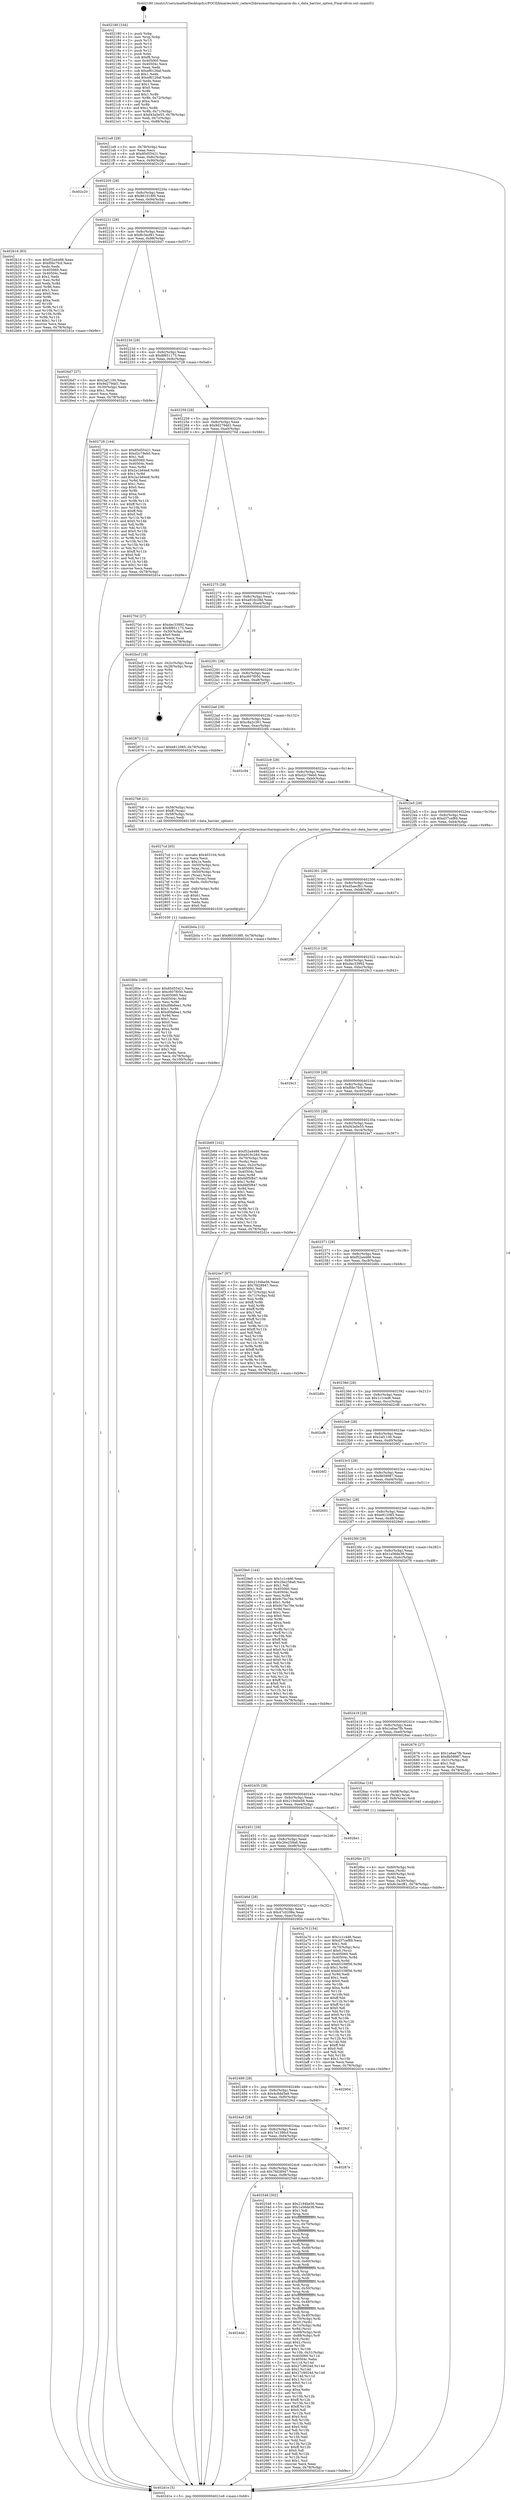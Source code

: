 digraph "0x402180" {
  label = "0x402180 (/mnt/c/Users/mathe/Desktop/tcc/POCII/binaries/extr_radare2librasmarcharmgnuarm-dis.c_data_barrier_option_Final-ollvm.out::main(0))"
  labelloc = "t"
  node[shape=record]

  Entry [label="",width=0.3,height=0.3,shape=circle,fillcolor=black,style=filled]
  "0x4021e8" [label="{
     0x4021e8 [29]\l
     | [instrs]\l
     &nbsp;&nbsp;0x4021e8 \<+3\>: mov -0x78(%rbp),%eax\l
     &nbsp;&nbsp;0x4021eb \<+2\>: mov %eax,%ecx\l
     &nbsp;&nbsp;0x4021ed \<+6\>: sub $0x85d55421,%ecx\l
     &nbsp;&nbsp;0x4021f3 \<+6\>: mov %eax,-0x8c(%rbp)\l
     &nbsp;&nbsp;0x4021f9 \<+6\>: mov %ecx,-0x90(%rbp)\l
     &nbsp;&nbsp;0x4021ff \<+6\>: je 0000000000402c20 \<main+0xaa0\>\l
  }"]
  "0x402c20" [label="{
     0x402c20\l
  }", style=dashed]
  "0x402205" [label="{
     0x402205 [28]\l
     | [instrs]\l
     &nbsp;&nbsp;0x402205 \<+5\>: jmp 000000000040220a \<main+0x8a\>\l
     &nbsp;&nbsp;0x40220a \<+6\>: mov -0x8c(%rbp),%eax\l
     &nbsp;&nbsp;0x402210 \<+5\>: sub $0x861018f0,%eax\l
     &nbsp;&nbsp;0x402215 \<+6\>: mov %eax,-0x94(%rbp)\l
     &nbsp;&nbsp;0x40221b \<+6\>: je 0000000000402b16 \<main+0x996\>\l
  }"]
  Exit [label="",width=0.3,height=0.3,shape=circle,fillcolor=black,style=filled,peripheries=2]
  "0x402b16" [label="{
     0x402b16 [83]\l
     | [instrs]\l
     &nbsp;&nbsp;0x402b16 \<+5\>: mov $0xf52a4488,%eax\l
     &nbsp;&nbsp;0x402b1b \<+5\>: mov $0xf0bc7fc0,%ecx\l
     &nbsp;&nbsp;0x402b20 \<+2\>: xor %edx,%edx\l
     &nbsp;&nbsp;0x402b22 \<+7\>: mov 0x405060,%esi\l
     &nbsp;&nbsp;0x402b29 \<+7\>: mov 0x40504c,%edi\l
     &nbsp;&nbsp;0x402b30 \<+3\>: sub $0x1,%edx\l
     &nbsp;&nbsp;0x402b33 \<+3\>: mov %esi,%r8d\l
     &nbsp;&nbsp;0x402b36 \<+3\>: add %edx,%r8d\l
     &nbsp;&nbsp;0x402b39 \<+4\>: imul %r8d,%esi\l
     &nbsp;&nbsp;0x402b3d \<+3\>: and $0x1,%esi\l
     &nbsp;&nbsp;0x402b40 \<+3\>: cmp $0x0,%esi\l
     &nbsp;&nbsp;0x402b43 \<+4\>: sete %r9b\l
     &nbsp;&nbsp;0x402b47 \<+3\>: cmp $0xa,%edi\l
     &nbsp;&nbsp;0x402b4a \<+4\>: setl %r10b\l
     &nbsp;&nbsp;0x402b4e \<+3\>: mov %r9b,%r11b\l
     &nbsp;&nbsp;0x402b51 \<+3\>: and %r10b,%r11b\l
     &nbsp;&nbsp;0x402b54 \<+3\>: xor %r10b,%r9b\l
     &nbsp;&nbsp;0x402b57 \<+3\>: or %r9b,%r11b\l
     &nbsp;&nbsp;0x402b5a \<+4\>: test $0x1,%r11b\l
     &nbsp;&nbsp;0x402b5e \<+3\>: cmovne %ecx,%eax\l
     &nbsp;&nbsp;0x402b61 \<+3\>: mov %eax,-0x78(%rbp)\l
     &nbsp;&nbsp;0x402b64 \<+5\>: jmp 0000000000402d1e \<main+0xb9e\>\l
  }"]
  "0x402221" [label="{
     0x402221 [28]\l
     | [instrs]\l
     &nbsp;&nbsp;0x402221 \<+5\>: jmp 0000000000402226 \<main+0xa6\>\l
     &nbsp;&nbsp;0x402226 \<+6\>: mov -0x8c(%rbp),%eax\l
     &nbsp;&nbsp;0x40222c \<+5\>: sub $0x8c3ecf81,%eax\l
     &nbsp;&nbsp;0x402231 \<+6\>: mov %eax,-0x98(%rbp)\l
     &nbsp;&nbsp;0x402237 \<+6\>: je 00000000004026d7 \<main+0x557\>\l
  }"]
  "0x40280e" [label="{
     0x40280e [100]\l
     | [instrs]\l
     &nbsp;&nbsp;0x40280e \<+5\>: mov $0x85d55421,%ecx\l
     &nbsp;&nbsp;0x402813 \<+5\>: mov $0xc607f050,%edx\l
     &nbsp;&nbsp;0x402818 \<+7\>: mov 0x405060,%esi\l
     &nbsp;&nbsp;0x40281f \<+8\>: mov 0x40504c,%r8d\l
     &nbsp;&nbsp;0x402827 \<+3\>: mov %esi,%r9d\l
     &nbsp;&nbsp;0x40282a \<+7\>: add $0xd0fa6ee1,%r9d\l
     &nbsp;&nbsp;0x402831 \<+4\>: sub $0x1,%r9d\l
     &nbsp;&nbsp;0x402835 \<+7\>: sub $0xd0fa6ee1,%r9d\l
     &nbsp;&nbsp;0x40283c \<+4\>: imul %r9d,%esi\l
     &nbsp;&nbsp;0x402840 \<+3\>: and $0x1,%esi\l
     &nbsp;&nbsp;0x402843 \<+3\>: cmp $0x0,%esi\l
     &nbsp;&nbsp;0x402846 \<+4\>: sete %r10b\l
     &nbsp;&nbsp;0x40284a \<+4\>: cmp $0xa,%r8d\l
     &nbsp;&nbsp;0x40284e \<+4\>: setl %r11b\l
     &nbsp;&nbsp;0x402852 \<+3\>: mov %r10b,%bl\l
     &nbsp;&nbsp;0x402855 \<+3\>: and %r11b,%bl\l
     &nbsp;&nbsp;0x402858 \<+3\>: xor %r11b,%r10b\l
     &nbsp;&nbsp;0x40285b \<+3\>: or %r10b,%bl\l
     &nbsp;&nbsp;0x40285e \<+3\>: test $0x1,%bl\l
     &nbsp;&nbsp;0x402861 \<+3\>: cmovne %edx,%ecx\l
     &nbsp;&nbsp;0x402864 \<+3\>: mov %ecx,-0x78(%rbp)\l
     &nbsp;&nbsp;0x402867 \<+6\>: mov %eax,-0x100(%rbp)\l
     &nbsp;&nbsp;0x40286d \<+5\>: jmp 0000000000402d1e \<main+0xb9e\>\l
  }"]
  "0x4026d7" [label="{
     0x4026d7 [27]\l
     | [instrs]\l
     &nbsp;&nbsp;0x4026d7 \<+5\>: mov $0x2af1100,%eax\l
     &nbsp;&nbsp;0x4026dc \<+5\>: mov $0x9d279dd1,%ecx\l
     &nbsp;&nbsp;0x4026e1 \<+3\>: mov -0x30(%rbp),%edx\l
     &nbsp;&nbsp;0x4026e4 \<+3\>: cmp $0x1,%edx\l
     &nbsp;&nbsp;0x4026e7 \<+3\>: cmovl %ecx,%eax\l
     &nbsp;&nbsp;0x4026ea \<+3\>: mov %eax,-0x78(%rbp)\l
     &nbsp;&nbsp;0x4026ed \<+5\>: jmp 0000000000402d1e \<main+0xb9e\>\l
  }"]
  "0x40223d" [label="{
     0x40223d [28]\l
     | [instrs]\l
     &nbsp;&nbsp;0x40223d \<+5\>: jmp 0000000000402242 \<main+0xc2\>\l
     &nbsp;&nbsp;0x402242 \<+6\>: mov -0x8c(%rbp),%eax\l
     &nbsp;&nbsp;0x402248 \<+5\>: sub $0x8f851175,%eax\l
     &nbsp;&nbsp;0x40224d \<+6\>: mov %eax,-0x9c(%rbp)\l
     &nbsp;&nbsp;0x402253 \<+6\>: je 0000000000402728 \<main+0x5a8\>\l
  }"]
  "0x4027cd" [label="{
     0x4027cd [65]\l
     | [instrs]\l
     &nbsp;&nbsp;0x4027cd \<+10\>: movabs $0x403104,%rdi\l
     &nbsp;&nbsp;0x4027d7 \<+2\>: xor %ecx,%ecx\l
     &nbsp;&nbsp;0x4027d9 \<+5\>: mov $0x1a,%edx\l
     &nbsp;&nbsp;0x4027de \<+4\>: mov -0x50(%rbp),%rsi\l
     &nbsp;&nbsp;0x4027e2 \<+3\>: mov %rax,(%rsi)\l
     &nbsp;&nbsp;0x4027e5 \<+4\>: mov -0x50(%rbp),%rax\l
     &nbsp;&nbsp;0x4027e9 \<+3\>: mov (%rax),%rax\l
     &nbsp;&nbsp;0x4027ec \<+3\>: movsbl (%rax),%eax\l
     &nbsp;&nbsp;0x4027ef \<+6\>: mov %edx,-0xfc(%rbp)\l
     &nbsp;&nbsp;0x4027f5 \<+1\>: cltd\l
     &nbsp;&nbsp;0x4027f6 \<+7\>: mov -0xfc(%rbp),%r8d\l
     &nbsp;&nbsp;0x4027fd \<+3\>: idiv %r8d\l
     &nbsp;&nbsp;0x402800 \<+3\>: sub $0x61,%ecx\l
     &nbsp;&nbsp;0x402803 \<+2\>: sub %ecx,%edx\l
     &nbsp;&nbsp;0x402805 \<+2\>: mov %edx,%esi\l
     &nbsp;&nbsp;0x402807 \<+2\>: mov $0x0,%al\l
     &nbsp;&nbsp;0x402809 \<+5\>: call 0000000000401030 \<printf@plt\>\l
     | [calls]\l
     &nbsp;&nbsp;0x401030 \{1\} (unknown)\l
  }"]
  "0x402728" [label="{
     0x402728 [144]\l
     | [instrs]\l
     &nbsp;&nbsp;0x402728 \<+5\>: mov $0x85d55421,%eax\l
     &nbsp;&nbsp;0x40272d \<+5\>: mov $0xd2c79eb0,%ecx\l
     &nbsp;&nbsp;0x402732 \<+2\>: mov $0x1,%dl\l
     &nbsp;&nbsp;0x402734 \<+7\>: mov 0x405060,%esi\l
     &nbsp;&nbsp;0x40273b \<+7\>: mov 0x40504c,%edi\l
     &nbsp;&nbsp;0x402742 \<+3\>: mov %esi,%r8d\l
     &nbsp;&nbsp;0x402745 \<+7\>: sub $0x2a1b64e8,%r8d\l
     &nbsp;&nbsp;0x40274c \<+4\>: sub $0x1,%r8d\l
     &nbsp;&nbsp;0x402750 \<+7\>: add $0x2a1b64e8,%r8d\l
     &nbsp;&nbsp;0x402757 \<+4\>: imul %r8d,%esi\l
     &nbsp;&nbsp;0x40275b \<+3\>: and $0x1,%esi\l
     &nbsp;&nbsp;0x40275e \<+3\>: cmp $0x0,%esi\l
     &nbsp;&nbsp;0x402761 \<+4\>: sete %r9b\l
     &nbsp;&nbsp;0x402765 \<+3\>: cmp $0xa,%edi\l
     &nbsp;&nbsp;0x402768 \<+4\>: setl %r10b\l
     &nbsp;&nbsp;0x40276c \<+3\>: mov %r9b,%r11b\l
     &nbsp;&nbsp;0x40276f \<+4\>: xor $0xff,%r11b\l
     &nbsp;&nbsp;0x402773 \<+3\>: mov %r10b,%bl\l
     &nbsp;&nbsp;0x402776 \<+3\>: xor $0xff,%bl\l
     &nbsp;&nbsp;0x402779 \<+3\>: xor $0x0,%dl\l
     &nbsp;&nbsp;0x40277c \<+3\>: mov %r11b,%r14b\l
     &nbsp;&nbsp;0x40277f \<+4\>: and $0x0,%r14b\l
     &nbsp;&nbsp;0x402783 \<+3\>: and %dl,%r9b\l
     &nbsp;&nbsp;0x402786 \<+3\>: mov %bl,%r15b\l
     &nbsp;&nbsp;0x402789 \<+4\>: and $0x0,%r15b\l
     &nbsp;&nbsp;0x40278d \<+3\>: and %dl,%r10b\l
     &nbsp;&nbsp;0x402790 \<+3\>: or %r9b,%r14b\l
     &nbsp;&nbsp;0x402793 \<+3\>: or %r10b,%r15b\l
     &nbsp;&nbsp;0x402796 \<+3\>: xor %r15b,%r14b\l
     &nbsp;&nbsp;0x402799 \<+3\>: or %bl,%r11b\l
     &nbsp;&nbsp;0x40279c \<+4\>: xor $0xff,%r11b\l
     &nbsp;&nbsp;0x4027a0 \<+3\>: or $0x0,%dl\l
     &nbsp;&nbsp;0x4027a3 \<+3\>: and %dl,%r11b\l
     &nbsp;&nbsp;0x4027a6 \<+3\>: or %r11b,%r14b\l
     &nbsp;&nbsp;0x4027a9 \<+4\>: test $0x1,%r14b\l
     &nbsp;&nbsp;0x4027ad \<+3\>: cmovne %ecx,%eax\l
     &nbsp;&nbsp;0x4027b0 \<+3\>: mov %eax,-0x78(%rbp)\l
     &nbsp;&nbsp;0x4027b3 \<+5\>: jmp 0000000000402d1e \<main+0xb9e\>\l
  }"]
  "0x402259" [label="{
     0x402259 [28]\l
     | [instrs]\l
     &nbsp;&nbsp;0x402259 \<+5\>: jmp 000000000040225e \<main+0xde\>\l
     &nbsp;&nbsp;0x40225e \<+6\>: mov -0x8c(%rbp),%eax\l
     &nbsp;&nbsp;0x402264 \<+5\>: sub $0x9d279dd1,%eax\l
     &nbsp;&nbsp;0x402269 \<+6\>: mov %eax,-0xa0(%rbp)\l
     &nbsp;&nbsp;0x40226f \<+6\>: je 000000000040270d \<main+0x58d\>\l
  }"]
  "0x4026bc" [label="{
     0x4026bc [27]\l
     | [instrs]\l
     &nbsp;&nbsp;0x4026bc \<+4\>: mov -0x60(%rbp),%rdi\l
     &nbsp;&nbsp;0x4026c0 \<+2\>: mov %eax,(%rdi)\l
     &nbsp;&nbsp;0x4026c2 \<+4\>: mov -0x60(%rbp),%rdi\l
     &nbsp;&nbsp;0x4026c6 \<+2\>: mov (%rdi),%eax\l
     &nbsp;&nbsp;0x4026c8 \<+3\>: mov %eax,-0x30(%rbp)\l
     &nbsp;&nbsp;0x4026cb \<+7\>: movl $0x8c3ecf81,-0x78(%rbp)\l
     &nbsp;&nbsp;0x4026d2 \<+5\>: jmp 0000000000402d1e \<main+0xb9e\>\l
  }"]
  "0x40270d" [label="{
     0x40270d [27]\l
     | [instrs]\l
     &nbsp;&nbsp;0x40270d \<+5\>: mov $0xdec33992,%eax\l
     &nbsp;&nbsp;0x402712 \<+5\>: mov $0x8f851175,%ecx\l
     &nbsp;&nbsp;0x402717 \<+3\>: mov -0x30(%rbp),%edx\l
     &nbsp;&nbsp;0x40271a \<+3\>: cmp $0x0,%edx\l
     &nbsp;&nbsp;0x40271d \<+3\>: cmove %ecx,%eax\l
     &nbsp;&nbsp;0x402720 \<+3\>: mov %eax,-0x78(%rbp)\l
     &nbsp;&nbsp;0x402723 \<+5\>: jmp 0000000000402d1e \<main+0xb9e\>\l
  }"]
  "0x402275" [label="{
     0x402275 [28]\l
     | [instrs]\l
     &nbsp;&nbsp;0x402275 \<+5\>: jmp 000000000040227a \<main+0xfa\>\l
     &nbsp;&nbsp;0x40227a \<+6\>: mov -0x8c(%rbp),%eax\l
     &nbsp;&nbsp;0x402280 \<+5\>: sub $0xa916c28d,%eax\l
     &nbsp;&nbsp;0x402285 \<+6\>: mov %eax,-0xa4(%rbp)\l
     &nbsp;&nbsp;0x40228b \<+6\>: je 0000000000402bcf \<main+0xa4f\>\l
  }"]
  "0x4024dd" [label="{
     0x4024dd\l
  }", style=dashed]
  "0x402bcf" [label="{
     0x402bcf [18]\l
     | [instrs]\l
     &nbsp;&nbsp;0x402bcf \<+3\>: mov -0x2c(%rbp),%eax\l
     &nbsp;&nbsp;0x402bd2 \<+4\>: lea -0x28(%rbp),%rsp\l
     &nbsp;&nbsp;0x402bd6 \<+1\>: pop %rbx\l
     &nbsp;&nbsp;0x402bd7 \<+2\>: pop %r12\l
     &nbsp;&nbsp;0x402bd9 \<+2\>: pop %r13\l
     &nbsp;&nbsp;0x402bdb \<+2\>: pop %r14\l
     &nbsp;&nbsp;0x402bdd \<+2\>: pop %r15\l
     &nbsp;&nbsp;0x402bdf \<+1\>: pop %rbp\l
     &nbsp;&nbsp;0x402be0 \<+1\>: ret\l
  }"]
  "0x402291" [label="{
     0x402291 [28]\l
     | [instrs]\l
     &nbsp;&nbsp;0x402291 \<+5\>: jmp 0000000000402296 \<main+0x116\>\l
     &nbsp;&nbsp;0x402296 \<+6\>: mov -0x8c(%rbp),%eax\l
     &nbsp;&nbsp;0x40229c \<+5\>: sub $0xc607f050,%eax\l
     &nbsp;&nbsp;0x4022a1 \<+6\>: mov %eax,-0xa8(%rbp)\l
     &nbsp;&nbsp;0x4022a7 \<+6\>: je 0000000000402872 \<main+0x6f2\>\l
  }"]
  "0x402548" [label="{
     0x402548 [302]\l
     | [instrs]\l
     &nbsp;&nbsp;0x402548 \<+5\>: mov $0x2194be56,%eax\l
     &nbsp;&nbsp;0x40254d \<+5\>: mov $0x1a56de38,%ecx\l
     &nbsp;&nbsp;0x402552 \<+2\>: mov $0x1,%dl\l
     &nbsp;&nbsp;0x402554 \<+3\>: mov %rsp,%rsi\l
     &nbsp;&nbsp;0x402557 \<+4\>: add $0xfffffffffffffff0,%rsi\l
     &nbsp;&nbsp;0x40255b \<+3\>: mov %rsi,%rsp\l
     &nbsp;&nbsp;0x40255e \<+4\>: mov %rsi,-0x70(%rbp)\l
     &nbsp;&nbsp;0x402562 \<+3\>: mov %rsp,%rsi\l
     &nbsp;&nbsp;0x402565 \<+4\>: add $0xfffffffffffffff0,%rsi\l
     &nbsp;&nbsp;0x402569 \<+3\>: mov %rsi,%rsp\l
     &nbsp;&nbsp;0x40256c \<+3\>: mov %rsp,%rdi\l
     &nbsp;&nbsp;0x40256f \<+4\>: add $0xfffffffffffffff0,%rdi\l
     &nbsp;&nbsp;0x402573 \<+3\>: mov %rdi,%rsp\l
     &nbsp;&nbsp;0x402576 \<+4\>: mov %rdi,-0x68(%rbp)\l
     &nbsp;&nbsp;0x40257a \<+3\>: mov %rsp,%rdi\l
     &nbsp;&nbsp;0x40257d \<+4\>: add $0xfffffffffffffff0,%rdi\l
     &nbsp;&nbsp;0x402581 \<+3\>: mov %rdi,%rsp\l
     &nbsp;&nbsp;0x402584 \<+4\>: mov %rdi,-0x60(%rbp)\l
     &nbsp;&nbsp;0x402588 \<+3\>: mov %rsp,%rdi\l
     &nbsp;&nbsp;0x40258b \<+4\>: add $0xfffffffffffffff0,%rdi\l
     &nbsp;&nbsp;0x40258f \<+3\>: mov %rdi,%rsp\l
     &nbsp;&nbsp;0x402592 \<+4\>: mov %rdi,-0x58(%rbp)\l
     &nbsp;&nbsp;0x402596 \<+3\>: mov %rsp,%rdi\l
     &nbsp;&nbsp;0x402599 \<+4\>: add $0xfffffffffffffff0,%rdi\l
     &nbsp;&nbsp;0x40259d \<+3\>: mov %rdi,%rsp\l
     &nbsp;&nbsp;0x4025a0 \<+4\>: mov %rdi,-0x50(%rbp)\l
     &nbsp;&nbsp;0x4025a4 \<+3\>: mov %rsp,%rdi\l
     &nbsp;&nbsp;0x4025a7 \<+4\>: add $0xfffffffffffffff0,%rdi\l
     &nbsp;&nbsp;0x4025ab \<+3\>: mov %rdi,%rsp\l
     &nbsp;&nbsp;0x4025ae \<+4\>: mov %rdi,-0x48(%rbp)\l
     &nbsp;&nbsp;0x4025b2 \<+3\>: mov %rsp,%rdi\l
     &nbsp;&nbsp;0x4025b5 \<+4\>: add $0xfffffffffffffff0,%rdi\l
     &nbsp;&nbsp;0x4025b9 \<+3\>: mov %rdi,%rsp\l
     &nbsp;&nbsp;0x4025bc \<+4\>: mov %rdi,-0x40(%rbp)\l
     &nbsp;&nbsp;0x4025c0 \<+4\>: mov -0x70(%rbp),%rdi\l
     &nbsp;&nbsp;0x4025c4 \<+6\>: movl $0x0,(%rdi)\l
     &nbsp;&nbsp;0x4025ca \<+4\>: mov -0x7c(%rbp),%r8d\l
     &nbsp;&nbsp;0x4025ce \<+3\>: mov %r8d,(%rsi)\l
     &nbsp;&nbsp;0x4025d1 \<+4\>: mov -0x68(%rbp),%rdi\l
     &nbsp;&nbsp;0x4025d5 \<+7\>: mov -0x88(%rbp),%r9\l
     &nbsp;&nbsp;0x4025dc \<+3\>: mov %r9,(%rdi)\l
     &nbsp;&nbsp;0x4025df \<+3\>: cmpl $0x2,(%rsi)\l
     &nbsp;&nbsp;0x4025e2 \<+4\>: setne %r10b\l
     &nbsp;&nbsp;0x4025e6 \<+4\>: and $0x1,%r10b\l
     &nbsp;&nbsp;0x4025ea \<+4\>: mov %r10b,-0x31(%rbp)\l
     &nbsp;&nbsp;0x4025ee \<+8\>: mov 0x405060,%r11d\l
     &nbsp;&nbsp;0x4025f6 \<+7\>: mov 0x40504c,%ebx\l
     &nbsp;&nbsp;0x4025fd \<+3\>: mov %r11d,%r14d\l
     &nbsp;&nbsp;0x402600 \<+7\>: sub $0x27c9024d,%r14d\l
     &nbsp;&nbsp;0x402607 \<+4\>: sub $0x1,%r14d\l
     &nbsp;&nbsp;0x40260b \<+7\>: add $0x27c9024d,%r14d\l
     &nbsp;&nbsp;0x402612 \<+4\>: imul %r14d,%r11d\l
     &nbsp;&nbsp;0x402616 \<+4\>: and $0x1,%r11d\l
     &nbsp;&nbsp;0x40261a \<+4\>: cmp $0x0,%r11d\l
     &nbsp;&nbsp;0x40261e \<+4\>: sete %r10b\l
     &nbsp;&nbsp;0x402622 \<+3\>: cmp $0xa,%ebx\l
     &nbsp;&nbsp;0x402625 \<+4\>: setl %r15b\l
     &nbsp;&nbsp;0x402629 \<+3\>: mov %r10b,%r12b\l
     &nbsp;&nbsp;0x40262c \<+4\>: xor $0xff,%r12b\l
     &nbsp;&nbsp;0x402630 \<+3\>: mov %r15b,%r13b\l
     &nbsp;&nbsp;0x402633 \<+4\>: xor $0xff,%r13b\l
     &nbsp;&nbsp;0x402637 \<+3\>: xor $0x0,%dl\l
     &nbsp;&nbsp;0x40263a \<+3\>: mov %r12b,%sil\l
     &nbsp;&nbsp;0x40263d \<+4\>: and $0x0,%sil\l
     &nbsp;&nbsp;0x402641 \<+3\>: and %dl,%r10b\l
     &nbsp;&nbsp;0x402644 \<+3\>: mov %r13b,%dil\l
     &nbsp;&nbsp;0x402647 \<+4\>: and $0x0,%dil\l
     &nbsp;&nbsp;0x40264b \<+3\>: and %dl,%r15b\l
     &nbsp;&nbsp;0x40264e \<+3\>: or %r10b,%sil\l
     &nbsp;&nbsp;0x402651 \<+3\>: or %r15b,%dil\l
     &nbsp;&nbsp;0x402654 \<+3\>: xor %dil,%sil\l
     &nbsp;&nbsp;0x402657 \<+3\>: or %r13b,%r12b\l
     &nbsp;&nbsp;0x40265a \<+4\>: xor $0xff,%r12b\l
     &nbsp;&nbsp;0x40265e \<+3\>: or $0x0,%dl\l
     &nbsp;&nbsp;0x402661 \<+3\>: and %dl,%r12b\l
     &nbsp;&nbsp;0x402664 \<+3\>: or %r12b,%sil\l
     &nbsp;&nbsp;0x402667 \<+4\>: test $0x1,%sil\l
     &nbsp;&nbsp;0x40266b \<+3\>: cmovne %ecx,%eax\l
     &nbsp;&nbsp;0x40266e \<+3\>: mov %eax,-0x78(%rbp)\l
     &nbsp;&nbsp;0x402671 \<+5\>: jmp 0000000000402d1e \<main+0xb9e\>\l
  }"]
  "0x402872" [label="{
     0x402872 [12]\l
     | [instrs]\l
     &nbsp;&nbsp;0x402872 \<+7\>: movl $0xe812085,-0x78(%rbp)\l
     &nbsp;&nbsp;0x402879 \<+5\>: jmp 0000000000402d1e \<main+0xb9e\>\l
  }"]
  "0x4022ad" [label="{
     0x4022ad [28]\l
     | [instrs]\l
     &nbsp;&nbsp;0x4022ad \<+5\>: jmp 00000000004022b2 \<main+0x132\>\l
     &nbsp;&nbsp;0x4022b2 \<+6\>: mov -0x8c(%rbp),%eax\l
     &nbsp;&nbsp;0x4022b8 \<+5\>: sub $0xc8a2c361,%eax\l
     &nbsp;&nbsp;0x4022bd \<+6\>: mov %eax,-0xac(%rbp)\l
     &nbsp;&nbsp;0x4022c3 \<+6\>: je 0000000000402c94 \<main+0xb14\>\l
  }"]
  "0x4024c1" [label="{
     0x4024c1 [28]\l
     | [instrs]\l
     &nbsp;&nbsp;0x4024c1 \<+5\>: jmp 00000000004024c6 \<main+0x346\>\l
     &nbsp;&nbsp;0x4024c6 \<+6\>: mov -0x8c(%rbp),%eax\l
     &nbsp;&nbsp;0x4024cc \<+5\>: sub $0x7fd28947,%eax\l
     &nbsp;&nbsp;0x4024d1 \<+6\>: mov %eax,-0xf8(%rbp)\l
     &nbsp;&nbsp;0x4024d7 \<+6\>: je 0000000000402548 \<main+0x3c8\>\l
  }"]
  "0x402c94" [label="{
     0x402c94\l
  }", style=dashed]
  "0x4022c9" [label="{
     0x4022c9 [28]\l
     | [instrs]\l
     &nbsp;&nbsp;0x4022c9 \<+5\>: jmp 00000000004022ce \<main+0x14e\>\l
     &nbsp;&nbsp;0x4022ce \<+6\>: mov -0x8c(%rbp),%eax\l
     &nbsp;&nbsp;0x4022d4 \<+5\>: sub $0xd2c79eb0,%eax\l
     &nbsp;&nbsp;0x4022d9 \<+6\>: mov %eax,-0xb0(%rbp)\l
     &nbsp;&nbsp;0x4022df \<+6\>: je 00000000004027b8 \<main+0x638\>\l
  }"]
  "0x40287e" [label="{
     0x40287e\l
  }", style=dashed]
  "0x4027b8" [label="{
     0x4027b8 [21]\l
     | [instrs]\l
     &nbsp;&nbsp;0x4027b8 \<+4\>: mov -0x58(%rbp),%rax\l
     &nbsp;&nbsp;0x4027bc \<+6\>: movl $0xff,(%rax)\l
     &nbsp;&nbsp;0x4027c2 \<+4\>: mov -0x58(%rbp),%rax\l
     &nbsp;&nbsp;0x4027c6 \<+2\>: mov (%rax),%edi\l
     &nbsp;&nbsp;0x4027c8 \<+5\>: call 00000000004013d0 \<data_barrier_option\>\l
     | [calls]\l
     &nbsp;&nbsp;0x4013d0 \{1\} (/mnt/c/Users/mathe/Desktop/tcc/POCII/binaries/extr_radare2librasmarcharmgnuarm-dis.c_data_barrier_option_Final-ollvm.out::data_barrier_option)\l
  }"]
  "0x4022e5" [label="{
     0x4022e5 [28]\l
     | [instrs]\l
     &nbsp;&nbsp;0x4022e5 \<+5\>: jmp 00000000004022ea \<main+0x16a\>\l
     &nbsp;&nbsp;0x4022ea \<+6\>: mov -0x8c(%rbp),%eax\l
     &nbsp;&nbsp;0x4022f0 \<+5\>: sub $0xd37cef89,%eax\l
     &nbsp;&nbsp;0x4022f5 \<+6\>: mov %eax,-0xb4(%rbp)\l
     &nbsp;&nbsp;0x4022fb \<+6\>: je 0000000000402b0a \<main+0x98a\>\l
  }"]
  "0x4024a5" [label="{
     0x4024a5 [28]\l
     | [instrs]\l
     &nbsp;&nbsp;0x4024a5 \<+5\>: jmp 00000000004024aa \<main+0x32a\>\l
     &nbsp;&nbsp;0x4024aa \<+6\>: mov -0x8c(%rbp),%eax\l
     &nbsp;&nbsp;0x4024b0 \<+5\>: sub $0x7e1386cf,%eax\l
     &nbsp;&nbsp;0x4024b5 \<+6\>: mov %eax,-0xf4(%rbp)\l
     &nbsp;&nbsp;0x4024bb \<+6\>: je 000000000040287e \<main+0x6fe\>\l
  }"]
  "0x402b0a" [label="{
     0x402b0a [12]\l
     | [instrs]\l
     &nbsp;&nbsp;0x402b0a \<+7\>: movl $0x861018f0,-0x78(%rbp)\l
     &nbsp;&nbsp;0x402b11 \<+5\>: jmp 0000000000402d1e \<main+0xb9e\>\l
  }"]
  "0x402301" [label="{
     0x402301 [28]\l
     | [instrs]\l
     &nbsp;&nbsp;0x402301 \<+5\>: jmp 0000000000402306 \<main+0x186\>\l
     &nbsp;&nbsp;0x402306 \<+6\>: mov -0x8c(%rbp),%eax\l
     &nbsp;&nbsp;0x40230c \<+5\>: sub $0xd5aecfb1,%eax\l
     &nbsp;&nbsp;0x402311 \<+6\>: mov %eax,-0xb8(%rbp)\l
     &nbsp;&nbsp;0x402317 \<+6\>: je 00000000004029b7 \<main+0x837\>\l
  }"]
  "0x4029cf" [label="{
     0x4029cf\l
  }", style=dashed]
  "0x4029b7" [label="{
     0x4029b7\l
  }", style=dashed]
  "0x40231d" [label="{
     0x40231d [28]\l
     | [instrs]\l
     &nbsp;&nbsp;0x40231d \<+5\>: jmp 0000000000402322 \<main+0x1a2\>\l
     &nbsp;&nbsp;0x402322 \<+6\>: mov -0x8c(%rbp),%eax\l
     &nbsp;&nbsp;0x402328 \<+5\>: sub $0xdec33992,%eax\l
     &nbsp;&nbsp;0x40232d \<+6\>: mov %eax,-0xbc(%rbp)\l
     &nbsp;&nbsp;0x402333 \<+6\>: je 00000000004029c3 \<main+0x843\>\l
  }"]
  "0x402489" [label="{
     0x402489 [28]\l
     | [instrs]\l
     &nbsp;&nbsp;0x402489 \<+5\>: jmp 000000000040248e \<main+0x30e\>\l
     &nbsp;&nbsp;0x40248e \<+6\>: mov -0x8c(%rbp),%eax\l
     &nbsp;&nbsp;0x402494 \<+5\>: sub $0x4c8dd5a9,%eax\l
     &nbsp;&nbsp;0x402499 \<+6\>: mov %eax,-0xf0(%rbp)\l
     &nbsp;&nbsp;0x40249f \<+6\>: je 00000000004029cf \<main+0x84f\>\l
  }"]
  "0x4029c3" [label="{
     0x4029c3\l
  }", style=dashed]
  "0x402339" [label="{
     0x402339 [28]\l
     | [instrs]\l
     &nbsp;&nbsp;0x402339 \<+5\>: jmp 000000000040233e \<main+0x1be\>\l
     &nbsp;&nbsp;0x40233e \<+6\>: mov -0x8c(%rbp),%eax\l
     &nbsp;&nbsp;0x402344 \<+5\>: sub $0xf0bc7fc0,%eax\l
     &nbsp;&nbsp;0x402349 \<+6\>: mov %eax,-0xc0(%rbp)\l
     &nbsp;&nbsp;0x40234f \<+6\>: je 0000000000402b69 \<main+0x9e9\>\l
  }"]
  "0x402904" [label="{
     0x402904\l
  }", style=dashed]
  "0x402b69" [label="{
     0x402b69 [102]\l
     | [instrs]\l
     &nbsp;&nbsp;0x402b69 \<+5\>: mov $0xf52a4488,%eax\l
     &nbsp;&nbsp;0x402b6e \<+5\>: mov $0xa916c28d,%ecx\l
     &nbsp;&nbsp;0x402b73 \<+4\>: mov -0x70(%rbp),%rdx\l
     &nbsp;&nbsp;0x402b77 \<+2\>: mov (%rdx),%esi\l
     &nbsp;&nbsp;0x402b79 \<+3\>: mov %esi,-0x2c(%rbp)\l
     &nbsp;&nbsp;0x402b7c \<+7\>: mov 0x405060,%esi\l
     &nbsp;&nbsp;0x402b83 \<+7\>: mov 0x40504c,%edi\l
     &nbsp;&nbsp;0x402b8a \<+3\>: mov %esi,%r8d\l
     &nbsp;&nbsp;0x402b8d \<+7\>: add $0x66f5f847,%r8d\l
     &nbsp;&nbsp;0x402b94 \<+4\>: sub $0x1,%r8d\l
     &nbsp;&nbsp;0x402b98 \<+7\>: sub $0x66f5f847,%r8d\l
     &nbsp;&nbsp;0x402b9f \<+4\>: imul %r8d,%esi\l
     &nbsp;&nbsp;0x402ba3 \<+3\>: and $0x1,%esi\l
     &nbsp;&nbsp;0x402ba6 \<+3\>: cmp $0x0,%esi\l
     &nbsp;&nbsp;0x402ba9 \<+4\>: sete %r9b\l
     &nbsp;&nbsp;0x402bad \<+3\>: cmp $0xa,%edi\l
     &nbsp;&nbsp;0x402bb0 \<+4\>: setl %r10b\l
     &nbsp;&nbsp;0x402bb4 \<+3\>: mov %r9b,%r11b\l
     &nbsp;&nbsp;0x402bb7 \<+3\>: and %r10b,%r11b\l
     &nbsp;&nbsp;0x402bba \<+3\>: xor %r10b,%r9b\l
     &nbsp;&nbsp;0x402bbd \<+3\>: or %r9b,%r11b\l
     &nbsp;&nbsp;0x402bc0 \<+4\>: test $0x1,%r11b\l
     &nbsp;&nbsp;0x402bc4 \<+3\>: cmovne %ecx,%eax\l
     &nbsp;&nbsp;0x402bc7 \<+3\>: mov %eax,-0x78(%rbp)\l
     &nbsp;&nbsp;0x402bca \<+5\>: jmp 0000000000402d1e \<main+0xb9e\>\l
  }"]
  "0x402355" [label="{
     0x402355 [28]\l
     | [instrs]\l
     &nbsp;&nbsp;0x402355 \<+5\>: jmp 000000000040235a \<main+0x1da\>\l
     &nbsp;&nbsp;0x40235a \<+6\>: mov -0x8c(%rbp),%eax\l
     &nbsp;&nbsp;0x402360 \<+5\>: sub $0xf43a5e55,%eax\l
     &nbsp;&nbsp;0x402365 \<+6\>: mov %eax,-0xc4(%rbp)\l
     &nbsp;&nbsp;0x40236b \<+6\>: je 00000000004024e7 \<main+0x367\>\l
  }"]
  "0x40246d" [label="{
     0x40246d [28]\l
     | [instrs]\l
     &nbsp;&nbsp;0x40246d \<+5\>: jmp 0000000000402472 \<main+0x2f2\>\l
     &nbsp;&nbsp;0x402472 \<+6\>: mov -0x8c(%rbp),%eax\l
     &nbsp;&nbsp;0x402478 \<+5\>: sub $0x47c0208e,%eax\l
     &nbsp;&nbsp;0x40247d \<+6\>: mov %eax,-0xec(%rbp)\l
     &nbsp;&nbsp;0x402483 \<+6\>: je 0000000000402904 \<main+0x784\>\l
  }"]
  "0x4024e7" [label="{
     0x4024e7 [97]\l
     | [instrs]\l
     &nbsp;&nbsp;0x4024e7 \<+5\>: mov $0x2194be56,%eax\l
     &nbsp;&nbsp;0x4024ec \<+5\>: mov $0x7fd28947,%ecx\l
     &nbsp;&nbsp;0x4024f1 \<+2\>: mov $0x1,%dl\l
     &nbsp;&nbsp;0x4024f3 \<+4\>: mov -0x72(%rbp),%sil\l
     &nbsp;&nbsp;0x4024f7 \<+4\>: mov -0x71(%rbp),%dil\l
     &nbsp;&nbsp;0x4024fb \<+3\>: mov %sil,%r8b\l
     &nbsp;&nbsp;0x4024fe \<+4\>: xor $0xff,%r8b\l
     &nbsp;&nbsp;0x402502 \<+3\>: mov %dil,%r9b\l
     &nbsp;&nbsp;0x402505 \<+4\>: xor $0xff,%r9b\l
     &nbsp;&nbsp;0x402509 \<+3\>: xor $0x1,%dl\l
     &nbsp;&nbsp;0x40250c \<+3\>: mov %r8b,%r10b\l
     &nbsp;&nbsp;0x40250f \<+4\>: and $0xff,%r10b\l
     &nbsp;&nbsp;0x402513 \<+3\>: and %dl,%sil\l
     &nbsp;&nbsp;0x402516 \<+3\>: mov %r9b,%r11b\l
     &nbsp;&nbsp;0x402519 \<+4\>: and $0xff,%r11b\l
     &nbsp;&nbsp;0x40251d \<+3\>: and %dl,%dil\l
     &nbsp;&nbsp;0x402520 \<+3\>: or %sil,%r10b\l
     &nbsp;&nbsp;0x402523 \<+3\>: or %dil,%r11b\l
     &nbsp;&nbsp;0x402526 \<+3\>: xor %r11b,%r10b\l
     &nbsp;&nbsp;0x402529 \<+3\>: or %r9b,%r8b\l
     &nbsp;&nbsp;0x40252c \<+4\>: xor $0xff,%r8b\l
     &nbsp;&nbsp;0x402530 \<+3\>: or $0x1,%dl\l
     &nbsp;&nbsp;0x402533 \<+3\>: and %dl,%r8b\l
     &nbsp;&nbsp;0x402536 \<+3\>: or %r8b,%r10b\l
     &nbsp;&nbsp;0x402539 \<+4\>: test $0x1,%r10b\l
     &nbsp;&nbsp;0x40253d \<+3\>: cmovne %ecx,%eax\l
     &nbsp;&nbsp;0x402540 \<+3\>: mov %eax,-0x78(%rbp)\l
     &nbsp;&nbsp;0x402543 \<+5\>: jmp 0000000000402d1e \<main+0xb9e\>\l
  }"]
  "0x402371" [label="{
     0x402371 [28]\l
     | [instrs]\l
     &nbsp;&nbsp;0x402371 \<+5\>: jmp 0000000000402376 \<main+0x1f6\>\l
     &nbsp;&nbsp;0x402376 \<+6\>: mov -0x8c(%rbp),%eax\l
     &nbsp;&nbsp;0x40237c \<+5\>: sub $0xf52a4488,%eax\l
     &nbsp;&nbsp;0x402381 \<+6\>: mov %eax,-0xc8(%rbp)\l
     &nbsp;&nbsp;0x402387 \<+6\>: je 0000000000402d0c \<main+0xb8c\>\l
  }"]
  "0x402d1e" [label="{
     0x402d1e [5]\l
     | [instrs]\l
     &nbsp;&nbsp;0x402d1e \<+5\>: jmp 00000000004021e8 \<main+0x68\>\l
  }"]
  "0x402180" [label="{
     0x402180 [104]\l
     | [instrs]\l
     &nbsp;&nbsp;0x402180 \<+1\>: push %rbp\l
     &nbsp;&nbsp;0x402181 \<+3\>: mov %rsp,%rbp\l
     &nbsp;&nbsp;0x402184 \<+2\>: push %r15\l
     &nbsp;&nbsp;0x402186 \<+2\>: push %r14\l
     &nbsp;&nbsp;0x402188 \<+2\>: push %r13\l
     &nbsp;&nbsp;0x40218a \<+2\>: push %r12\l
     &nbsp;&nbsp;0x40218c \<+1\>: push %rbx\l
     &nbsp;&nbsp;0x40218d \<+7\>: sub $0xf8,%rsp\l
     &nbsp;&nbsp;0x402194 \<+7\>: mov 0x405060,%eax\l
     &nbsp;&nbsp;0x40219b \<+7\>: mov 0x40504c,%ecx\l
     &nbsp;&nbsp;0x4021a2 \<+2\>: mov %eax,%edx\l
     &nbsp;&nbsp;0x4021a4 \<+6\>: sub $0xef6126af,%edx\l
     &nbsp;&nbsp;0x4021aa \<+3\>: sub $0x1,%edx\l
     &nbsp;&nbsp;0x4021ad \<+6\>: add $0xef6126af,%edx\l
     &nbsp;&nbsp;0x4021b3 \<+3\>: imul %edx,%eax\l
     &nbsp;&nbsp;0x4021b6 \<+3\>: and $0x1,%eax\l
     &nbsp;&nbsp;0x4021b9 \<+3\>: cmp $0x0,%eax\l
     &nbsp;&nbsp;0x4021bc \<+4\>: sete %r8b\l
     &nbsp;&nbsp;0x4021c0 \<+4\>: and $0x1,%r8b\l
     &nbsp;&nbsp;0x4021c4 \<+4\>: mov %r8b,-0x72(%rbp)\l
     &nbsp;&nbsp;0x4021c8 \<+3\>: cmp $0xa,%ecx\l
     &nbsp;&nbsp;0x4021cb \<+4\>: setl %r8b\l
     &nbsp;&nbsp;0x4021cf \<+4\>: and $0x1,%r8b\l
     &nbsp;&nbsp;0x4021d3 \<+4\>: mov %r8b,-0x71(%rbp)\l
     &nbsp;&nbsp;0x4021d7 \<+7\>: movl $0xf43a5e55,-0x78(%rbp)\l
     &nbsp;&nbsp;0x4021de \<+3\>: mov %edi,-0x7c(%rbp)\l
     &nbsp;&nbsp;0x4021e1 \<+7\>: mov %rsi,-0x88(%rbp)\l
  }"]
  "0x402a70" [label="{
     0x402a70 [154]\l
     | [instrs]\l
     &nbsp;&nbsp;0x402a70 \<+5\>: mov $0x1c1c4d6,%eax\l
     &nbsp;&nbsp;0x402a75 \<+5\>: mov $0xd37cef89,%ecx\l
     &nbsp;&nbsp;0x402a7a \<+2\>: mov $0x1,%dl\l
     &nbsp;&nbsp;0x402a7c \<+4\>: mov -0x70(%rbp),%rsi\l
     &nbsp;&nbsp;0x402a80 \<+6\>: movl $0x0,(%rsi)\l
     &nbsp;&nbsp;0x402a86 \<+7\>: mov 0x405060,%edi\l
     &nbsp;&nbsp;0x402a8d \<+8\>: mov 0x40504c,%r8d\l
     &nbsp;&nbsp;0x402a95 \<+3\>: mov %edi,%r9d\l
     &nbsp;&nbsp;0x402a98 \<+7\>: sub $0xb5339f56,%r9d\l
     &nbsp;&nbsp;0x402a9f \<+4\>: sub $0x1,%r9d\l
     &nbsp;&nbsp;0x402aa3 \<+7\>: add $0xb5339f56,%r9d\l
     &nbsp;&nbsp;0x402aaa \<+4\>: imul %r9d,%edi\l
     &nbsp;&nbsp;0x402aae \<+3\>: and $0x1,%edi\l
     &nbsp;&nbsp;0x402ab1 \<+3\>: cmp $0x0,%edi\l
     &nbsp;&nbsp;0x402ab4 \<+4\>: sete %r10b\l
     &nbsp;&nbsp;0x402ab8 \<+4\>: cmp $0xa,%r8d\l
     &nbsp;&nbsp;0x402abc \<+4\>: setl %r11b\l
     &nbsp;&nbsp;0x402ac0 \<+3\>: mov %r10b,%bl\l
     &nbsp;&nbsp;0x402ac3 \<+3\>: xor $0xff,%bl\l
     &nbsp;&nbsp;0x402ac6 \<+3\>: mov %r11b,%r14b\l
     &nbsp;&nbsp;0x402ac9 \<+4\>: xor $0xff,%r14b\l
     &nbsp;&nbsp;0x402acd \<+3\>: xor $0x0,%dl\l
     &nbsp;&nbsp;0x402ad0 \<+3\>: mov %bl,%r15b\l
     &nbsp;&nbsp;0x402ad3 \<+4\>: and $0x0,%r15b\l
     &nbsp;&nbsp;0x402ad7 \<+3\>: and %dl,%r10b\l
     &nbsp;&nbsp;0x402ada \<+3\>: mov %r14b,%r12b\l
     &nbsp;&nbsp;0x402add \<+4\>: and $0x0,%r12b\l
     &nbsp;&nbsp;0x402ae1 \<+3\>: and %dl,%r11b\l
     &nbsp;&nbsp;0x402ae4 \<+3\>: or %r10b,%r15b\l
     &nbsp;&nbsp;0x402ae7 \<+3\>: or %r11b,%r12b\l
     &nbsp;&nbsp;0x402aea \<+3\>: xor %r12b,%r15b\l
     &nbsp;&nbsp;0x402aed \<+3\>: or %r14b,%bl\l
     &nbsp;&nbsp;0x402af0 \<+3\>: xor $0xff,%bl\l
     &nbsp;&nbsp;0x402af3 \<+3\>: or $0x0,%dl\l
     &nbsp;&nbsp;0x402af6 \<+2\>: and %dl,%bl\l
     &nbsp;&nbsp;0x402af8 \<+3\>: or %bl,%r15b\l
     &nbsp;&nbsp;0x402afb \<+4\>: test $0x1,%r15b\l
     &nbsp;&nbsp;0x402aff \<+3\>: cmovne %ecx,%eax\l
     &nbsp;&nbsp;0x402b02 \<+3\>: mov %eax,-0x78(%rbp)\l
     &nbsp;&nbsp;0x402b05 \<+5\>: jmp 0000000000402d1e \<main+0xb9e\>\l
  }"]
  "0x402d0c" [label="{
     0x402d0c\l
  }", style=dashed]
  "0x40238d" [label="{
     0x40238d [28]\l
     | [instrs]\l
     &nbsp;&nbsp;0x40238d \<+5\>: jmp 0000000000402392 \<main+0x212\>\l
     &nbsp;&nbsp;0x402392 \<+6\>: mov -0x8c(%rbp),%eax\l
     &nbsp;&nbsp;0x402398 \<+5\>: sub $0x1c1c4d6,%eax\l
     &nbsp;&nbsp;0x40239d \<+6\>: mov %eax,-0xcc(%rbp)\l
     &nbsp;&nbsp;0x4023a3 \<+6\>: je 0000000000402cf6 \<main+0xb76\>\l
  }"]
  "0x402451" [label="{
     0x402451 [28]\l
     | [instrs]\l
     &nbsp;&nbsp;0x402451 \<+5\>: jmp 0000000000402456 \<main+0x2d6\>\l
     &nbsp;&nbsp;0x402456 \<+6\>: mov -0x8c(%rbp),%eax\l
     &nbsp;&nbsp;0x40245c \<+5\>: sub $0x26e258a6,%eax\l
     &nbsp;&nbsp;0x402461 \<+6\>: mov %eax,-0xe8(%rbp)\l
     &nbsp;&nbsp;0x402467 \<+6\>: je 0000000000402a70 \<main+0x8f0\>\l
  }"]
  "0x402cf6" [label="{
     0x402cf6\l
  }", style=dashed]
  "0x4023a9" [label="{
     0x4023a9 [28]\l
     | [instrs]\l
     &nbsp;&nbsp;0x4023a9 \<+5\>: jmp 00000000004023ae \<main+0x22e\>\l
     &nbsp;&nbsp;0x4023ae \<+6\>: mov -0x8c(%rbp),%eax\l
     &nbsp;&nbsp;0x4023b4 \<+5\>: sub $0x2af1100,%eax\l
     &nbsp;&nbsp;0x4023b9 \<+6\>: mov %eax,-0xd0(%rbp)\l
     &nbsp;&nbsp;0x4023bf \<+6\>: je 00000000004026f2 \<main+0x572\>\l
  }"]
  "0x402be1" [label="{
     0x402be1\l
  }", style=dashed]
  "0x4026f2" [label="{
     0x4026f2\l
  }", style=dashed]
  "0x4023c5" [label="{
     0x4023c5 [28]\l
     | [instrs]\l
     &nbsp;&nbsp;0x4023c5 \<+5\>: jmp 00000000004023ca \<main+0x24a\>\l
     &nbsp;&nbsp;0x4023ca \<+6\>: mov -0x8c(%rbp),%eax\l
     &nbsp;&nbsp;0x4023d0 \<+5\>: sub $0x8b58987,%eax\l
     &nbsp;&nbsp;0x4023d5 \<+6\>: mov %eax,-0xd4(%rbp)\l
     &nbsp;&nbsp;0x4023db \<+6\>: je 0000000000402691 \<main+0x511\>\l
  }"]
  "0x402435" [label="{
     0x402435 [28]\l
     | [instrs]\l
     &nbsp;&nbsp;0x402435 \<+5\>: jmp 000000000040243a \<main+0x2ba\>\l
     &nbsp;&nbsp;0x40243a \<+6\>: mov -0x8c(%rbp),%eax\l
     &nbsp;&nbsp;0x402440 \<+5\>: sub $0x2194be56,%eax\l
     &nbsp;&nbsp;0x402445 \<+6\>: mov %eax,-0xe4(%rbp)\l
     &nbsp;&nbsp;0x40244b \<+6\>: je 0000000000402be1 \<main+0xa61\>\l
  }"]
  "0x402691" [label="{
     0x402691\l
  }", style=dashed]
  "0x4023e1" [label="{
     0x4023e1 [28]\l
     | [instrs]\l
     &nbsp;&nbsp;0x4023e1 \<+5\>: jmp 00000000004023e6 \<main+0x266\>\l
     &nbsp;&nbsp;0x4023e6 \<+6\>: mov -0x8c(%rbp),%eax\l
     &nbsp;&nbsp;0x4023ec \<+5\>: sub $0xe812085,%eax\l
     &nbsp;&nbsp;0x4023f1 \<+6\>: mov %eax,-0xd8(%rbp)\l
     &nbsp;&nbsp;0x4023f7 \<+6\>: je 00000000004029e0 \<main+0x860\>\l
  }"]
  "0x4026ac" [label="{
     0x4026ac [16]\l
     | [instrs]\l
     &nbsp;&nbsp;0x4026ac \<+4\>: mov -0x68(%rbp),%rax\l
     &nbsp;&nbsp;0x4026b0 \<+3\>: mov (%rax),%rax\l
     &nbsp;&nbsp;0x4026b3 \<+4\>: mov 0x8(%rax),%rdi\l
     &nbsp;&nbsp;0x4026b7 \<+5\>: call 0000000000401040 \<atoi@plt\>\l
     | [calls]\l
     &nbsp;&nbsp;0x401040 \{1\} (unknown)\l
  }"]
  "0x4029e0" [label="{
     0x4029e0 [144]\l
     | [instrs]\l
     &nbsp;&nbsp;0x4029e0 \<+5\>: mov $0x1c1c4d6,%eax\l
     &nbsp;&nbsp;0x4029e5 \<+5\>: mov $0x26e258a6,%ecx\l
     &nbsp;&nbsp;0x4029ea \<+2\>: mov $0x1,%dl\l
     &nbsp;&nbsp;0x4029ec \<+7\>: mov 0x405060,%esi\l
     &nbsp;&nbsp;0x4029f3 \<+7\>: mov 0x40504c,%edi\l
     &nbsp;&nbsp;0x4029fa \<+3\>: mov %esi,%r8d\l
     &nbsp;&nbsp;0x4029fd \<+7\>: add $0x9c7bc76e,%r8d\l
     &nbsp;&nbsp;0x402a04 \<+4\>: sub $0x1,%r8d\l
     &nbsp;&nbsp;0x402a08 \<+7\>: sub $0x9c7bc76e,%r8d\l
     &nbsp;&nbsp;0x402a0f \<+4\>: imul %r8d,%esi\l
     &nbsp;&nbsp;0x402a13 \<+3\>: and $0x1,%esi\l
     &nbsp;&nbsp;0x402a16 \<+3\>: cmp $0x0,%esi\l
     &nbsp;&nbsp;0x402a19 \<+4\>: sete %r9b\l
     &nbsp;&nbsp;0x402a1d \<+3\>: cmp $0xa,%edi\l
     &nbsp;&nbsp;0x402a20 \<+4\>: setl %r10b\l
     &nbsp;&nbsp;0x402a24 \<+3\>: mov %r9b,%r11b\l
     &nbsp;&nbsp;0x402a27 \<+4\>: xor $0xff,%r11b\l
     &nbsp;&nbsp;0x402a2b \<+3\>: mov %r10b,%bl\l
     &nbsp;&nbsp;0x402a2e \<+3\>: xor $0xff,%bl\l
     &nbsp;&nbsp;0x402a31 \<+3\>: xor $0x0,%dl\l
     &nbsp;&nbsp;0x402a34 \<+3\>: mov %r11b,%r14b\l
     &nbsp;&nbsp;0x402a37 \<+4\>: and $0x0,%r14b\l
     &nbsp;&nbsp;0x402a3b \<+3\>: and %dl,%r9b\l
     &nbsp;&nbsp;0x402a3e \<+3\>: mov %bl,%r15b\l
     &nbsp;&nbsp;0x402a41 \<+4\>: and $0x0,%r15b\l
     &nbsp;&nbsp;0x402a45 \<+3\>: and %dl,%r10b\l
     &nbsp;&nbsp;0x402a48 \<+3\>: or %r9b,%r14b\l
     &nbsp;&nbsp;0x402a4b \<+3\>: or %r10b,%r15b\l
     &nbsp;&nbsp;0x402a4e \<+3\>: xor %r15b,%r14b\l
     &nbsp;&nbsp;0x402a51 \<+3\>: or %bl,%r11b\l
     &nbsp;&nbsp;0x402a54 \<+4\>: xor $0xff,%r11b\l
     &nbsp;&nbsp;0x402a58 \<+3\>: or $0x0,%dl\l
     &nbsp;&nbsp;0x402a5b \<+3\>: and %dl,%r11b\l
     &nbsp;&nbsp;0x402a5e \<+3\>: or %r11b,%r14b\l
     &nbsp;&nbsp;0x402a61 \<+4\>: test $0x1,%r14b\l
     &nbsp;&nbsp;0x402a65 \<+3\>: cmovne %ecx,%eax\l
     &nbsp;&nbsp;0x402a68 \<+3\>: mov %eax,-0x78(%rbp)\l
     &nbsp;&nbsp;0x402a6b \<+5\>: jmp 0000000000402d1e \<main+0xb9e\>\l
  }"]
  "0x4023fd" [label="{
     0x4023fd [28]\l
     | [instrs]\l
     &nbsp;&nbsp;0x4023fd \<+5\>: jmp 0000000000402402 \<main+0x282\>\l
     &nbsp;&nbsp;0x402402 \<+6\>: mov -0x8c(%rbp),%eax\l
     &nbsp;&nbsp;0x402408 \<+5\>: sub $0x1a56de38,%eax\l
     &nbsp;&nbsp;0x40240d \<+6\>: mov %eax,-0xdc(%rbp)\l
     &nbsp;&nbsp;0x402413 \<+6\>: je 0000000000402676 \<main+0x4f6\>\l
  }"]
  "0x402419" [label="{
     0x402419 [28]\l
     | [instrs]\l
     &nbsp;&nbsp;0x402419 \<+5\>: jmp 000000000040241e \<main+0x29e\>\l
     &nbsp;&nbsp;0x40241e \<+6\>: mov -0x8c(%rbp),%eax\l
     &nbsp;&nbsp;0x402424 \<+5\>: sub $0x1a6ae7fb,%eax\l
     &nbsp;&nbsp;0x402429 \<+6\>: mov %eax,-0xe0(%rbp)\l
     &nbsp;&nbsp;0x40242f \<+6\>: je 00000000004026ac \<main+0x52c\>\l
  }"]
  "0x402676" [label="{
     0x402676 [27]\l
     | [instrs]\l
     &nbsp;&nbsp;0x402676 \<+5\>: mov $0x1a6ae7fb,%eax\l
     &nbsp;&nbsp;0x40267b \<+5\>: mov $0x8b58987,%ecx\l
     &nbsp;&nbsp;0x402680 \<+3\>: mov -0x31(%rbp),%dl\l
     &nbsp;&nbsp;0x402683 \<+3\>: test $0x1,%dl\l
     &nbsp;&nbsp;0x402686 \<+3\>: cmovne %ecx,%eax\l
     &nbsp;&nbsp;0x402689 \<+3\>: mov %eax,-0x78(%rbp)\l
     &nbsp;&nbsp;0x40268c \<+5\>: jmp 0000000000402d1e \<main+0xb9e\>\l
  }"]
  Entry -> "0x402180" [label=" 1"]
  "0x4021e8" -> "0x402c20" [label=" 0"]
  "0x4021e8" -> "0x402205" [label=" 15"]
  "0x402bcf" -> Exit [label=" 1"]
  "0x402205" -> "0x402b16" [label=" 1"]
  "0x402205" -> "0x402221" [label=" 14"]
  "0x402b69" -> "0x402d1e" [label=" 1"]
  "0x402221" -> "0x4026d7" [label=" 1"]
  "0x402221" -> "0x40223d" [label=" 13"]
  "0x402b16" -> "0x402d1e" [label=" 1"]
  "0x40223d" -> "0x402728" [label=" 1"]
  "0x40223d" -> "0x402259" [label=" 12"]
  "0x402b0a" -> "0x402d1e" [label=" 1"]
  "0x402259" -> "0x40270d" [label=" 1"]
  "0x402259" -> "0x402275" [label=" 11"]
  "0x402a70" -> "0x402d1e" [label=" 1"]
  "0x402275" -> "0x402bcf" [label=" 1"]
  "0x402275" -> "0x402291" [label=" 10"]
  "0x402872" -> "0x402d1e" [label=" 1"]
  "0x402291" -> "0x402872" [label=" 1"]
  "0x402291" -> "0x4022ad" [label=" 9"]
  "0x40280e" -> "0x402d1e" [label=" 1"]
  "0x4022ad" -> "0x402c94" [label=" 0"]
  "0x4022ad" -> "0x4022c9" [label=" 9"]
  "0x4027b8" -> "0x4027cd" [label=" 1"]
  "0x4022c9" -> "0x4027b8" [label=" 1"]
  "0x4022c9" -> "0x4022e5" [label=" 8"]
  "0x402728" -> "0x402d1e" [label=" 1"]
  "0x4022e5" -> "0x402b0a" [label=" 1"]
  "0x4022e5" -> "0x402301" [label=" 7"]
  "0x4026d7" -> "0x402d1e" [label=" 1"]
  "0x402301" -> "0x4029b7" [label=" 0"]
  "0x402301" -> "0x40231d" [label=" 7"]
  "0x4026bc" -> "0x402d1e" [label=" 1"]
  "0x40231d" -> "0x4029c3" [label=" 0"]
  "0x40231d" -> "0x402339" [label=" 7"]
  "0x402676" -> "0x402d1e" [label=" 1"]
  "0x402339" -> "0x402b69" [label=" 1"]
  "0x402339" -> "0x402355" [label=" 6"]
  "0x402548" -> "0x402d1e" [label=" 1"]
  "0x402355" -> "0x4024e7" [label=" 1"]
  "0x402355" -> "0x402371" [label=" 5"]
  "0x4024e7" -> "0x402d1e" [label=" 1"]
  "0x402180" -> "0x4021e8" [label=" 1"]
  "0x402d1e" -> "0x4021e8" [label=" 14"]
  "0x4024c1" -> "0x4024dd" [label=" 0"]
  "0x402371" -> "0x402d0c" [label=" 0"]
  "0x402371" -> "0x40238d" [label=" 5"]
  "0x4024c1" -> "0x402548" [label=" 1"]
  "0x40238d" -> "0x402cf6" [label=" 0"]
  "0x40238d" -> "0x4023a9" [label=" 5"]
  "0x4024a5" -> "0x4024c1" [label=" 1"]
  "0x4023a9" -> "0x4026f2" [label=" 0"]
  "0x4023a9" -> "0x4023c5" [label=" 5"]
  "0x4024a5" -> "0x40287e" [label=" 0"]
  "0x4023c5" -> "0x402691" [label=" 0"]
  "0x4023c5" -> "0x4023e1" [label=" 5"]
  "0x402489" -> "0x4024a5" [label=" 1"]
  "0x4023e1" -> "0x4029e0" [label=" 1"]
  "0x4023e1" -> "0x4023fd" [label=" 4"]
  "0x402489" -> "0x4029cf" [label=" 0"]
  "0x4023fd" -> "0x402676" [label=" 1"]
  "0x4023fd" -> "0x402419" [label=" 3"]
  "0x4026ac" -> "0x4026bc" [label=" 1"]
  "0x402419" -> "0x4026ac" [label=" 1"]
  "0x402419" -> "0x402435" [label=" 2"]
  "0x40270d" -> "0x402d1e" [label=" 1"]
  "0x402435" -> "0x402be1" [label=" 0"]
  "0x402435" -> "0x402451" [label=" 2"]
  "0x4027cd" -> "0x40280e" [label=" 1"]
  "0x402451" -> "0x402a70" [label=" 1"]
  "0x402451" -> "0x40246d" [label=" 1"]
  "0x4029e0" -> "0x402d1e" [label=" 1"]
  "0x40246d" -> "0x402904" [label=" 0"]
  "0x40246d" -> "0x402489" [label=" 1"]
}
